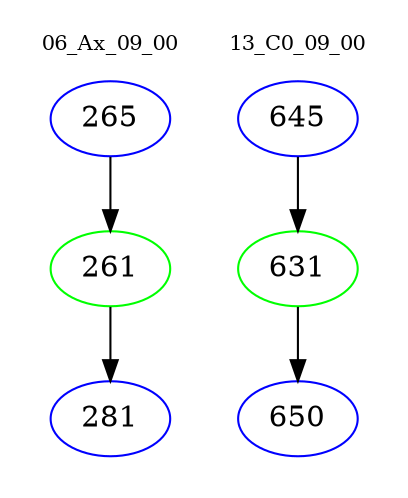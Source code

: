 digraph{
subgraph cluster_0 {
color = white
label = "06_Ax_09_00";
fontsize=10;
T0_265 [label="265", color="blue"]
T0_265 -> T0_261 [color="black"]
T0_261 [label="261", color="green"]
T0_261 -> T0_281 [color="black"]
T0_281 [label="281", color="blue"]
}
subgraph cluster_1 {
color = white
label = "13_C0_09_00";
fontsize=10;
T1_645 [label="645", color="blue"]
T1_645 -> T1_631 [color="black"]
T1_631 [label="631", color="green"]
T1_631 -> T1_650 [color="black"]
T1_650 [label="650", color="blue"]
}
}
